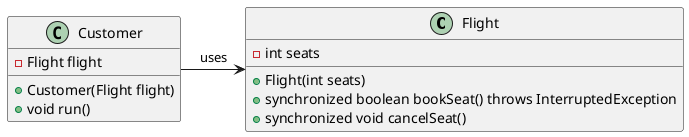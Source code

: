 @startuml "airline"

' Flight class
class Flight {
    - int seats
    + Flight(int seats)
    + synchronized boolean bookSeat() throws InterruptedException
    + synchronized void cancelSeat()
}

' Customer class
class Customer {
    - Flight flight
    + Customer(Flight flight)
    + void run()
}

' Relationship between Customer and Flight
Customer -> Flight : "uses"

@enduml
